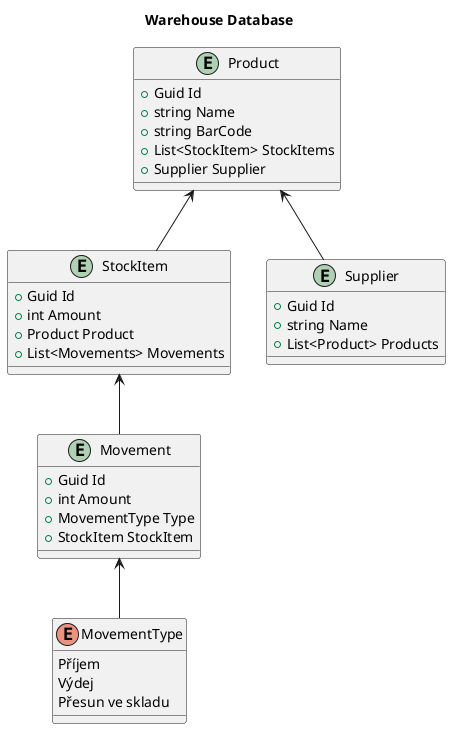 @startuml Database

title Warehouse Database

entity Product{
    + Guid Id
    + string Name
    + string BarCode
    + List<StockItem> StockItems
    + Supplier Supplier
}

entity StockItem{
    + Guid Id
    + int Amount
    + Product Product
    + List<Movements> Movements
}

entity Movement{
    + Guid Id
    + int Amount
    + MovementType Type
    + StockItem StockItem
}

enum MovementType{
    Příjem
    Výdej
    Přesun ve skladu
}

entity Supplier{
    + Guid Id
    + string Name
    + List<Product> Products
}

Product <-- StockItem
Product <-- Supplier
StockItem <-- Movement
Movement <-- MovementType

@enduml